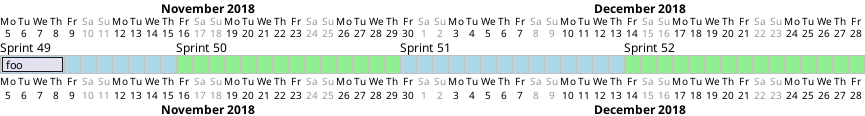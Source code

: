 {
  "sha1": "fq54dap6lpghsfa58qaw8im77v8pcpv",
  "insertion": {
    "when": "2024-06-01T09:03:06.490Z",
    "url": "http://forum.plantuml.net/7781/gantt-chart-colorize-time-sections",
    "user": "plantuml@gmail.com"
  }
}
@startgantt
Project starts the 5th of november 2018
saturday are closed
sunday are closed
2018/11/05 and 9 days are colored in lightblue and are named [Sprint 49]
then 10 days are colored in lightgreen and are named [Sprint 50]
then 10 days are colored in lightblue and are named [Sprint 51]
then 10 days are colored in lightgreen and are named [Sprint 52]
[foo] lasts 4 days

@endgantt

